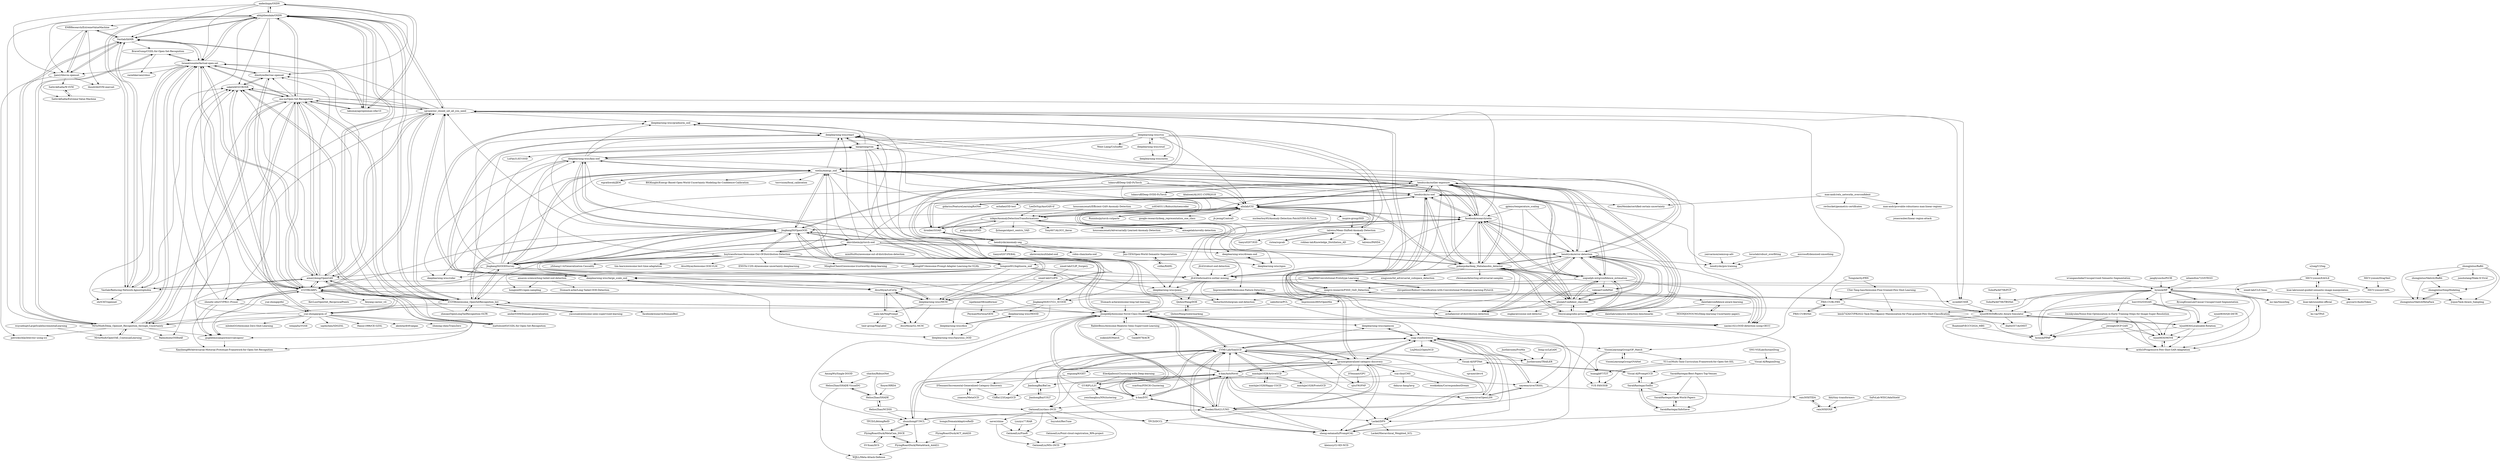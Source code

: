 digraph G {
"aadeshnpn/OSDN" -> "abhijitbendale/OSDN"
"aadeshnpn/OSDN" -> "takumayagi/openmax-cifar10"
"aadeshnpn/OSDN" -> "Vastlab/libMR"
"aadeshnpn/OSDN" -> "lwneal/counterfactual-open-set"
"aadeshnpn/OSDN" -> "dimitymiller/cac-openset"
"aadeshnpn/OSDN" -> "ljain2/libsvm-openset"
"LeeDoYup/AnoGAN-tf" -> "izikgo/AnomalyDetectionTransformations" ["e"=1]
"lukasruff/Deep-SVDD-PyTorch" -> "hendrycks/outlier-exposure" ["e"=1]
"lukasruff/Deep-SAD-PyTorch" -> "izikgo/AnomalyDetectionTransformations" ["e"=1]
"lukasruff/Deep-SAD-PyTorch" -> "hendrycks/ss-ood" ["e"=1]
"lukasruff/Deep-SAD-PyTorch" -> "alinlab/CSI" ["e"=1]
"lukasruff/Deep-SAD-PyTorch" -> "lironber/GOAD" ["e"=1]
"houssamzenati/Efficient-GAN-Anomaly-Detection" -> "izikgo/AnomalyDetectionTransformations" ["e"=1]
"ElieAljalbout/Clustering-with-Deep-learning" -> "GT-RIPL/L2C" ["e"=1]
"facebookresearch/odin" -> "hendrycks/error-detection"
"facebookresearch/odin" -> "pokaxpoka/deep_Mahalanobis_detector"
"facebookresearch/odin" -> "uoguelph-mlrg/confidence_estimation"
"facebookresearch/odin" -> "hendrycks/outlier-exposure"
"facebookresearch/odin" -> "wetliu/energy_ood"
"facebookresearch/odin" -> "hendrycks/ss-ood"
"facebookresearch/odin" -> "alinlab/Confident_classifier"
"facebookresearch/odin" -> "ShiyuLiang/odin-pytorch"
"facebookresearch/odin" -> "alinlab/CSI"
"facebookresearch/odin" -> "ashafaei/out-of-distribution-detection"
"facebookresearch/odin" -> "jfc43/informative-outlier-mining"
"facebookresearch/odin" -> "Jingkang50/OODSurvey"
"facebookresearch/odin" -> "deeplearning-wisc/react"
"facebookresearch/odin" -> "Jingkang50/OpenOOD"
"facebookresearch/odin" -> "sgvaze/osr_closed_set_all_you_need"
"hendrycks/outlier-exposure" -> "hendrycks/error-detection"
"hendrycks/outlier-exposure" -> "facebookresearch/odin"
"hendrycks/outlier-exposure" -> "pokaxpoka/deep_Mahalanobis_detector"
"hendrycks/outlier-exposure" -> "wetliu/energy_ood"
"hendrycks/outlier-exposure" -> "hendrycks/ss-ood"
"hendrycks/outlier-exposure" -> "ShiyuLiang/odin-pytorch"
"hendrycks/outlier-exposure" -> "alinlab/Confident_classifier"
"hendrycks/outlier-exposure" -> "uoguelph-mlrg/confidence_estimation"
"hendrycks/outlier-exposure" -> "Jingkang50/OpenOOD"
"hendrycks/outlier-exposure" -> "alinlab/CSI"
"hendrycks/outlier-exposure" -> "nazim1021/OOD-detection-using-OECC"
"hendrycks/outlier-exposure" -> "ashafaei/out-of-distribution-detection"
"hendrycks/outlier-exposure" -> "lukasruff/Deep-SVDD-PyTorch" ["e"=1]
"hendrycks/outlier-exposure" -> "jfc43/informative-outlier-mining"
"hendrycks/outlier-exposure" -> "deeplearning-wisc/react"
"iCGY96/awesome_OpenSetRecognition_list" -> "ma-xu/Open-Set-Recognition"
"iCGY96/awesome_OpenSetRecognition_list" -> "sgvaze/osr_closed_set_all_you_need"
"iCGY96/awesome_OpenSetRecognition_list" -> "abhijitbendale/OSDN"
"iCGY96/awesome_OpenSetRecognition_list" -> "iCGY96/ARPL"
"iCGY96/awesome_OpenSetRecognition_list" -> "JosephKJ/Awesome-Novel-Class-Discovery"
"iCGY96/awesome_OpenSetRecognition_list" -> "Jingkang50/OpenOOD"
"iCGY96/awesome_OpenSetRecognition_list" -> "aimerykong/OpenGAN"
"iCGY96/awesome_OpenSetRecognition_list" -> "zhmiao/OpenLongTailRecognition-OLTR" ["e"=1]
"iCGY96/awesome_OpenSetRecognition_list" -> "MrtnMndt/Deep_Openset_Recognition_through_Uncertainty"
"iCGY96/awesome_OpenSetRecognition_list" -> "Jingkang50/OODSurvey"
"iCGY96/awesome_OpenSetRecognition_list" -> "lwneal/counterfactual-open-set"
"iCGY96/awesome_OpenSetRecognition_list" -> "amber0309/Domain-generalization" ["e"=1]
"iCGY96/awesome_OpenSetRecognition_list" -> "yassouali/awesome-semi-supervised-learning" ["e"=1]
"iCGY96/awesome_OpenSetRecognition_list" -> "yue-zhongqi/gcm-cf"
"iCGY96/awesome_OpenSetRecognition_list" -> "facebookresearch/DomainBed" ["e"=1]
"zhmiao/OpenLongTailRecognition-OLTR" -> "iCGY96/awesome_OpenSetRecognition_list" ["e"=1]
"zhmiao/OpenLongTailRecognition-OLTR" -> "abhijitbendale/OSDN" ["e"=1]
"khalooei/ALOCC-CVPR2018" -> "alinlab/CSI" ["e"=1]
"khalooei/ALOCC-CVPR2018" -> "izikgo/AnomalyDetectionTransformations" ["e"=1]
"uoguelph-mlrg/confidence_estimation" -> "ShiyuLiang/odin-pytorch"
"uoguelph-mlrg/confidence_estimation" -> "facebookresearch/odin"
"uoguelph-mlrg/confidence_estimation" -> "alinlab/Confident_classifier"
"uoguelph-mlrg/confidence_estimation" -> "hendrycks/error-detection"
"uoguelph-mlrg/confidence_estimation" -> "nazim1021/OOD-detection-using-OECC"
"uoguelph-mlrg/confidence_estimation" -> "hendrycks/outlier-exposure"
"uoguelph-mlrg/confidence_estimation" -> "pokaxpoka/deep_Mahalanobis_detector"
"uoguelph-mlrg/confidence_estimation" -> "ashafaei/out-of-distribution-detection"
"uoguelph-mlrg/confidence_estimation" -> "valeoai/ConfidNet"
"uoguelph-mlrg/confidence_estimation" -> "hendrycks/ss-ood"
"uoguelph-mlrg/confidence_estimation" -> "megvii-research/FSSD_OoD_Detection"
"pokaxpoka/deep_Mahalanobis_detector" -> "facebookresearch/odin"
"pokaxpoka/deep_Mahalanobis_detector" -> "hendrycks/error-detection"
"pokaxpoka/deep_Mahalanobis_detector" -> "hendrycks/outlier-exposure"
"pokaxpoka/deep_Mahalanobis_detector" -> "alinlab/Confident_classifier"
"pokaxpoka/deep_Mahalanobis_detector" -> "hendrycks/ss-ood"
"pokaxpoka/deep_Mahalanobis_detector" -> "ShiyuLiang/odin-pytorch"
"pokaxpoka/deep_Mahalanobis_detector" -> "alinlab/CSI"
"pokaxpoka/deep_Mahalanobis_detector" -> "wetliu/energy_ood"
"pokaxpoka/deep_Mahalanobis_detector" -> "nazim1021/OOD-detection-using-OECC"
"pokaxpoka/deep_Mahalanobis_detector" -> "ashafaei/out-of-distribution-detection"
"pokaxpoka/deep_Mahalanobis_detector" -> "uoguelph-mlrg/confidence_estimation"
"pokaxpoka/deep_Mahalanobis_detector" -> "xingjunm/lid_adversarial_subspace_detection" ["e"=1]
"pokaxpoka/deep_Mahalanobis_detector" -> "megvii-research/FSSD_OoD_Detection"
"pokaxpoka/deep_Mahalanobis_detector" -> "Jingkang50/OpenOOD"
"pokaxpoka/deep_Mahalanobis_detector" -> "rfeinman/detecting-adversarial-samples" ["e"=1]
"ashafaei/out-of-distribution-detection" -> "hendrycks/error-detection"
"GT-RIPL/L2C" -> "yenchanghsu/NNclustering"
"GT-RIPL/L2C" -> "k-han/DTC"
"GT-RIPL/L2C" -> "k-han/AutoNovel"
"GT-RIPL/L2C" -> "CVMI-Lab/SimGCD"
"aimagelab/novelty-detection" -> "izikgo/AnomalyDetectionTransformations" ["e"=1]
"Stomach-ache/awesome-long-tail-learning" -> "JosephKJ/Awesome-Novel-Class-Discovery" ["e"=1]
"hendrycks/ss-ood" -> "nazim1021/OOD-detection-using-OECC"
"hendrycks/ss-ood" -> "pokaxpoka/deep_Mahalanobis_detector"
"hendrycks/ss-ood" -> "lironber/GOAD"
"hendrycks/ss-ood" -> "alinlab/CSI"
"hendrycks/ss-ood" -> "hendrycks/outlier-exposure"
"hendrycks/ss-ood" -> "ShiyuLiang/odin-pytorch"
"hendrycks/ss-ood" -> "alinlab/Confident_classifier"
"hendrycks/ss-ood" -> "facebookresearch/odin"
"hendrycks/ss-ood" -> "AlexMeinke/certified-certain-uncertainty"
"hendrycks/ss-ood" -> "hendrycks/anomaly-seg"
"hendrycks/ss-ood" -> "gidariss/FeatureLearningRotNet" ["e"=1]
"hendrycks/ss-ood" -> "wetliu/energy_ood"
"hendrycks/ss-ood" -> "ashafaei/OD-test"
"hendrycks/ss-ood" -> "hendrycks/pre-training"
"alinlab/Confident_classifier" -> "ShiyuLiang/odin-pytorch"
"alinlab/Confident_classifier" -> "pokaxpoka/deep_Mahalanobis_detector"
"alinlab/Confident_classifier" -> "hendrycks/error-detection"
"alinlab/Confident_classifier" -> "uoguelph-mlrg/confidence_estimation"
"alinlab/Confident_classifier" -> "hendrycks/outlier-exposure"
"alinlab/Confident_classifier" -> "hendrycks/ss-ood"
"alinlab/Confident_classifier" -> "valeoai/ConfidNet"
"alinlab/Confident_classifier" -> "facebookresearch/odin"
"alinlab/Confident_classifier" -> "engkarat/cosine-ood-detector"
"alinlab/Confident_classifier" -> "ashafaei/out-of-distribution-detection"
"izikgo/AnomalyDetectionTransformations" -> "lironber/GOAD"
"izikgo/AnomalyDetectionTransformations" -> "podgorskiy/GPND" ["e"=1]
"izikgo/AnomalyDetectionTransformations" -> "aimagelab/novelty-detection" ["e"=1]
"izikgo/AnomalyDetectionTransformations" -> "hendrycks/anomaly-seg"
"izikgo/AnomalyDetectionTransformations" -> "fjchange/object_centric_VAD" ["e"=1]
"izikgo/AnomalyDetectionTransformations" -> "Tony607/ALOCC_Keras" ["e"=1]
"izikgo/AnomalyDetectionTransformations" -> "houssamzenati/Adversarially-Learned-Anomaly-Detection" ["e"=1]
"izikgo/AnomalyDetectionTransformations" -> "alinlab/CSI"
"gidariss/FeatureLearningRotNet" -> "hendrycks/ss-ood" ["e"=1]
"lwneal/counterfactual-open-set" -> "Vastlab/Reducing-Network-Agnostophobia"
"lwneal/counterfactual-open-set" -> "BraveGump/CGDL-for-Open-Set-Recognition"
"lwneal/counterfactual-open-set" -> "shrtCKT/opennet"
"lwneal/counterfactual-open-set" -> "ljain2/libsvm-openset"
"lwneal/counterfactual-open-set" -> "iCGY96/ARPL"
"lwneal/counterfactual-open-set" -> "Vastlab/libMR"
"lwneal/counterfactual-open-set" -> "abhijitbendale/OSDN"
"lwneal/counterfactual-open-set" -> "aimerykong/OpenGAN"
"lwneal/counterfactual-open-set" -> "dimitymiller/cac-openset"
"lwneal/counterfactual-open-set" -> "MrtnMndt/Deep_Openset_Recognition_through_Uncertainty"
"lwneal/counterfactual-open-set" -> "raziehkaviani/rdosr"
"lwneal/counterfactual-open-set" -> "ma-xu/Open-Set-Recognition"
"Vastlab/Reducing-Network-Agnostophobia" -> "lwneal/counterfactual-open-set"
"Vastlab/Reducing-Network-Agnostophobia" -> "abhijitbendale/OSDN"
"Vastlab/Reducing-Network-Agnostophobia" -> "aimerykong/OpenGAN"
"Vastlab/Reducing-Network-Agnostophobia" -> "shrtCKT/opennet"
"Vastlab/Reducing-Network-Agnostophobia" -> "Vastlab/libMR"
"Vastlab/Reducing-Network-Agnostophobia" -> "saketd403/CROSR"
"YangHM/Convolutional-Prototype-Learning" -> "shivgahlout/Robust-Classification-with-Convolutional-Prototype-Learning-Pytorch"
"YangHM/Convolutional-Prototype-Learning" -> "Vastlab/Reducing-Network-Agnostophobia"
"ssarfraz/FINCH-Clustering" -> "k-han/DTC" ["e"=1]
"max-andr/relu_networks_overconfident" -> "AlexMeinke/certified-certain-uncertainty"
"max-andr/relu_networks_overconfident" -> "revbucket/geometric-certificates"
"max-andr/relu_networks_overconfident" -> "max-andr/provable-robustness-max-linear-regions"
"max-andr/provable-robustness-max-linear-regions" -> "jonasrauber/linear-region-attack"
"takumayagi/openmax-cifar10" -> "ma-xu/Open-Set-Recognition"
"takumayagi/openmax-cifar10" -> "abhijitbendale/OSDN"
"takumayagi/openmax-cifar10" -> "aadeshnpn/OSDN"
"takumayagi/openmax-cifar10" -> "Vastlab/libMR"
"lsongx/DomainAdaptiveReID" -> "FlyingRoastDuck/ACT_AAAI20" ["e"=1]
"EMRResearch/ExtremeValueMachine" -> "ljain2/libsvm-openset"
"EMRResearch/ExtremeValueMachine" -> "tboult/libSVM-onevset"
"EMRResearch/ExtremeValueMachine" -> "Vastlab/libMR"
"EMRResearch/ExtremeValueMachine" -> "SathvikEadla/Extreme-Value-Machine"
"MrtnMndt/OpenVAE_ContinualLearning" -> "MrtnMndt/Deep_Openset_Recognition_through_Uncertainty"
"ljain2/libsvm-openset" -> "EMRResearch/ExtremeValueMachine"
"ljain2/libsvm-openset" -> "Vastlab/libMR"
"ljain2/libsvm-openset" -> "patrickschlachter/osr-using-ics"
"ljain2/libsvm-openset" -> "tboult/libSVM-onevset"
"ljain2/libsvm-openset" -> "SathvikEadla/W-SVM"
"k-han/DTC" -> "k-han/AutoNovel"
"k-han/DTC" -> "DonkeyShot21/UNO"
"k-han/DTC" -> "GT-RIPL/L2C"
"k-han/DTC" -> "JosephKJ/Awesome-Novel-Class-Discovery"
"k-han/DTC" -> "snap-stanford/orca"
"k-han/DTC" -> "CVMI-Lab/SimGCD"
"k-han/DTC" -> "OatmealLiu/class-iNCD"
"salesforce/PCL" -> "JosephKJ/Awesome-Novel-Class-Discovery" ["e"=1]
"salesforce/PCL" -> "DonkeyShot21/UNO" ["e"=1]
"wetliu/energy_ood" -> "facebookresearch/odin"
"wetliu/energy_ood" -> "hendrycks/outlier-exposure"
"wetliu/energy_ood" -> "Jingkang50/OpenOOD"
"wetliu/energy_ood" -> "Jingkang50/OODSurvey"
"wetliu/energy_ood" -> "jfc43/informative-outlier-mining"
"wetliu/energy_ood" -> "deeplearning-wisc/react"
"wetliu/energy_ood" -> "pokaxpoka/deep_Mahalanobis_detector"
"wetliu/energy_ood" -> "wgrathwohl/JEM" ["e"=1]
"wetliu/energy_ood" -> "deeplearning-wisc/knn-ood"
"wetliu/energy_ood" -> "deeplearning-wisc/large_scale_ood"
"wetliu/energy_ood" -> "Jingkang50/ICCV21_SCOOD"
"wetliu/energy_ood" -> "hendrycks/error-detection"
"wetliu/energy_ood" -> "BIGKnight/Energy-Based-Open-World-Uncertainty-Modeling-for-Confidence-Calibration"
"wetliu/energy_ood" -> "deeplearning-wisc/cider"
"wetliu/energy_ood" -> "torrvision/focal_calibration" ["e"=1]
"yaircarmon/semisup-adv" -> "hendrycks/pre-training" ["e"=1]
"PRIS-CV/BSNet" -> "PRIS-CV/Bi-FRN"
"yassouali/awesome-semi-supervised-learning" -> "iCGY96/awesome_OpenSetRecognition_list" ["e"=1]
"wgrathwohl/JEM" -> "wetliu/energy_ood" ["e"=1]
"jfc43/informative-outlier-mining" -> "deeplearning-wisc/poem"
"jfc43/informative-outlier-mining" -> "QizhouWang/DOE"
"jfc43/informative-outlier-mining" -> "VectorInstitute/gram-ood-detection"
"YU1ut/Multi-Task-Curriculum-Framework-for-Open-Set-SSL" -> "huangjk97/T2T"
"YU1ut/Multi-Task-Curriculum-Framework-for-Open-Set-SSL" -> "YUE-FAN/SSB"
"daintlab/confidence-aware-learning" -> "daintlab/unknown-detection-benchmarks"
"daintlab/confidence-aware-learning" -> "MOONJOOYOUNG/Deep-learning-Uncertainty-papers"
"valeoai/ConfidNet" -> "alinlab/Confident_classifier"
"valeoai/ConfidNet" -> "daintlab/confidence-aware-learning"
"valeoai/ConfidNet" -> "Impression2805/OpenMix"
"valeoai/ConfidNet" -> "hendrycks/error-detection"
"ma-xu/Open-Set-Recognition" -> "takumayagi/openmax-cifar10"
"ma-xu/Open-Set-Recognition" -> "abhijitbendale/OSDN"
"ma-xu/Open-Set-Recognition" -> "saketd403/CROSR"
"ma-xu/Open-Set-Recognition" -> "sgvaze/osr_closed_set_all_you_need"
"ma-xu/Open-Set-Recognition" -> "iCGY96/ARPL"
"ma-xu/Open-Set-Recognition" -> "MrtnMndt/Deep_Openset_Recognition_through_Uncertainty"
"ma-xu/Open-Set-Recognition" -> "xyzedd/CSSR"
"ma-xu/Open-Set-Recognition" -> "dimitymiller/cac-openset"
"ma-xu/Open-Set-Recognition" -> "iCGY96/awesome_OpenSetRecognition_list"
"ma-xu/Open-Set-Recognition" -> "aimerykong/OpenGAN"
"ma-xu/Open-Set-Recognition" -> "mattolson93/CGDL-for-Open-Set-Recognition"
"ma-xu/Open-Set-Recognition" -> "lwneal/counterfactual-open-set"
"ma-xu/Open-Set-Recognition" -> "yue-zhongqi/gcm-cf"
"ma-xu/Open-Set-Recognition" -> "Ralmohsen/OSRAAE"
"ma-xu/Open-Set-Recognition" -> "guglielmocamporese/cvaecaposr"
"alinlab/CSI" -> "lironber/GOAD"
"alinlab/CSI" -> "hendrycks/ss-ood"
"alinlab/CSI" -> "talreiss/Mean-Shifted-Anomaly-Detection"
"alinlab/CSI" -> "pokaxpoka/deep_Mahalanobis_detector"
"alinlab/CSI" -> "Runinho/pytorch-cutpaste" ["e"=1]
"alinlab/CSI" -> "inspire-group/SSD"
"alinlab/CSI" -> "hendrycks/outlier-exposure"
"alinlab/CSI" -> "jfc43/informative-outlier-mining"
"alinlab/CSI" -> "facebookresearch/odin"
"alinlab/CSI" -> "google-research/deep_representation_one_class" ["e"=1]
"alinlab/CSI" -> "aimagelab/novelty-detection" ["e"=1]
"alinlab/CSI" -> "izikgo/AnomalyDetectionTransformations"
"alinlab/CSI" -> "haoqiwang/vim"
"alinlab/CSI" -> "jh-jeong/ContraD" ["e"=1]
"alinlab/CSI" -> "nuclearboy95/Anomaly-Detection-PatchSVDD-PyTorch" ["e"=1]
"nazim1021/OOD-detection-using-OECC" -> "megvii-research/FSSD_OoD_Detection"
"hendrycks/anomaly-seg" -> "tianyu0207/PEBAL" ["e"=1]
"hendrycks/anomaly-seg" -> "Jun-CEN/Open-World-Semantic-Segmentation"
"hendrycks/anomaly-seg" -> "xksteven/multilabel-ood"
"hendrycks/anomaly-seg" -> "lironber/GOAD"
"hendrycks/anomaly-seg" -> "robin-chan/meta-ood" ["e"=1]
"k-han/AutoNovel" -> "k-han/DTC"
"k-han/AutoNovel" -> "DonkeyShot21/UNO"
"k-han/AutoNovel" -> "zhunzhong07/NCL"
"k-han/AutoNovel" -> "sgvaze/generalized-category-discovery"
"k-han/AutoNovel" -> "CVMI-Lab/SimGCD"
"k-han/AutoNovel" -> "JosephKJ/Awesome-Novel-Class-Discovery"
"k-han/AutoNovel" -> "OatmealLiu/class-iNCD"
"k-han/AutoNovel" -> "snap-stanford/orca"
"k-han/AutoNovel" -> "sheng-eatamath/PromptCAL"
"k-han/AutoNovel" -> "nayeemrizve/OpenLDN"
"k-han/AutoNovel" -> "GT-RIPL/L2C"
"k-han/AutoNovel" -> "Lackel/DPN"
"k-han/AutoNovel" -> "nayeemrizve/TRSSL"
"MrtnMndt/Deep_Openset_Recognition_through_Uncertainty" -> "MrtnMndt/OpenVAE_ContinualLearning"
"MrtnMndt/Deep_Openset_Recognition_through_Uncertainty" -> "BraveGump/CGDL-for-Open-Set-Recognition"
"MrtnMndt/Deep_Openset_Recognition_through_Uncertainty" -> "ma-xu/Open-Set-Recognition"
"MrtnMndt/Deep_Openset_Recognition_through_Uncertainty" -> "saketd403/CROSR"
"MrtnMndt/Deep_Openset_Recognition_through_Uncertainty" -> "lwneal/counterfactual-open-set"
"MrtnMndt/Deep_Openset_Recognition_through_Uncertainty" -> "patrickschlachter/osr-using-ics"
"MrtnMndt/Deep_Openset_Recognition_through_Uncertainty" -> "Vastlab/libMR"
"MrtnMndt/Deep_Openset_Recognition_through_Uncertainty" -> "Ralmohsen/OSRAAE"
"MrtnMndt/Deep_Openset_Recognition_through_Uncertainty" -> "guglielmocamporese/cvaecaposr"
"dimitymiller/cac-openset" -> "saketd403/CROSR"
"dimitymiller/cac-openset" -> "lwneal/counterfactual-open-set"
"dimitymiller/cac-openset" -> "iCGY96/ARPL"
"shivgahlout/Robust-Classification-with-Convolutional-Prototype-Learning-Pytorch" -> "YangHM/Convolutional-Prototype-Learning"
"lironber/GOAD" -> "izikgo/AnomalyDetectionTransformations"
"lironber/GOAD" -> "alinlab/CSI"
"lironber/GOAD" -> "hendrycks/ss-ood"
"lironber/GOAD" -> "hendrycks/anomaly-seg"
"locuslab/robust_overfitting" -> "hendrycks/pre-training" ["e"=1]
"jfc43/robust-ood-detection" -> "jfc43/informative-outlier-mining"
"microsoft/denoised-smoothing" -> "hendrycks/pre-training" ["e"=1]
"yue-zhongqi/ifsl" -> "yue-zhongqi/gcm-cf" ["e"=1]
"megvii-research/FSSD_OoD_Detection" -> "VectorInstitute/gram-ood-detection"
"megvii-research/FSSD_OoD_Detection" -> "nazim1021/OOD-detection-using-OECC"
"megvii-research/FSSD_OoD_Detection" -> "Jingkang50/ICCV21_SCOOD"
"MOONJOOYOUNG/Deep-learning-Uncertainty-papers" -> "daintlab/confidence-aware-learning"
"mattolson93/CGDL-for-Open-Set-Recognition" -> "saketd403/CROSR"
"FlyingRoastDuck/ACT_AAAI20" -> "FlyingRoastDuck/MetaAttack_AAAI21"
"wuyuebupt/LargeScaleIncrementalLearning" -> "MrtnMndt/OpenVAE_ContinualLearning" ["e"=1]
"BraveGump/CGDL-for-Open-Set-Recognition" -> "lwneal/counterfactual-open-set"
"BraveGump/CGDL-for-Open-Set-Recognition" -> "raziehkaviani/rdosr"
"BraveGump/CGDL-for-Open-Set-Recognition" -> "MrtnMndt/Deep_Openset_Recognition_through_Uncertainty"
"SathvikEadla/Extreme-Value-Machine" -> "SathvikEadla/W-SVM"
"SathvikEadla/W-SVM" -> "SathvikEadla/Extreme-Value-Machine"
"Runinho/pytorch-cutpaste" -> "alinlab/CSI" ["e"=1]
"Tsingularity/FRN" -> "PRIS-CV/Bi-FRN" ["e"=1]
"Tsingularity/FRN" -> "CSer-Tang-hao/Awesome-Fine-Grained-Few-Shot-Learning" ["e"=1]
"zhoudw-zdw/CVPR21-Proser" -> "guglielmocamporese/cvaecaposr"
"zhoudw-zdw/CVPR21-Proser" -> "iCGY96/ARPL"
"zhoudw-zdw/CVPR21-Proser" -> "Xiaziheng89/Adversarial-Motorial-Prototype-Framework-for-Open-Set-Recognition"
"zhoudw-zdw/CVPR21-Proser" -> "wjun0830/Difficulty-Aware-Simulator"
"zhoudw-zdw/CVPR21-Proser" -> "saketd403/CROSR"
"zhoudw-zdw/CVPR21-Proser" -> "lwneal/counterfactual-open-set"
"aimerykong/OpenGAN" -> "sgvaze/osr_closed_set_all_you_need"
"aimerykong/OpenGAN" -> "guglielmocamporese/cvaecaposr"
"aimerykong/OpenGAN" -> "iCGY96/ARPL"
"aimerykong/OpenGAN" -> "lwneal/counterfactual-open-set"
"aimerykong/OpenGAN" -> "yue-zhongqi/gcm-cf"
"aimerykong/OpenGAN" -> "wjun0830/Difficulty-Aware-Simulator"
"aimerykong/OpenGAN" -> "Vastlab/Reducing-Network-Agnostophobia"
"aimerykong/OpenGAN" -> "saketd403/CROSR"
"aimerykong/OpenGAN" -> "abhijitbendale/OSDN"
"aimerykong/OpenGAN" -> "ma-xu/Open-Set-Recognition"
"aimerykong/OpenGAN" -> "dimitymiller/cac-openset"
"aimerykong/OpenGAN" -> "MrtnMndt/Deep_Openset_Recognition_through_Uncertainty"
"rajatkoner08/oodformer" -> "PeymanMorteza/GEM"
"Jingkang50/OODSurvey" -> "Jingkang50/OpenOOD"
"Jingkang50/OODSurvey" -> "wetliu/energy_ood"
"Jingkang50/OODSurvey" -> "deeplearning-wisc/large_scale_ood"
"Jingkang50/OODSurvey" -> "iCGY96/awesome_OpenSetRecognition_list"
"Jingkang50/OODSurvey" -> "facebookresearch/odin"
"Jingkang50/OODSurvey" -> "JosephKJ/Awesome-Novel-Class-Discovery"
"Jingkang50/OODSurvey" -> "jfc43/informative-outlier-mining"
"Jingkang50/OODSurvey" -> "deeplearning-wisc/react"
"Jingkang50/OODSurvey" -> "aimerykong/OpenGAN"
"Jingkang50/OODSurvey" -> "iCGY96/ARPL"
"Jingkang50/OODSurvey" -> "haoqiwang/vim"
"Jingkang50/OODSurvey" -> "sgvaze/osr_closed_set_all_you_need"
"Jingkang50/OODSurvey" -> "alinlab/CSI"
"Jingkang50/OODSurvey" -> "deeplearning-wisc/knn-ood"
"Jingkang50/OODSurvey" -> "hendrycks/outlier-exposure"
"Vastlab/libMR" -> "ljain2/libsvm-openset"
"Vastlab/libMR" -> "abhijitbendale/OSDN"
"Vastlab/libMR" -> "EMRResearch/ExtremeValueMachine"
"Vastlab/libMR" -> "takumayagi/openmax-cifar10"
"Vastlab/libMR" -> "lwneal/counterfactual-open-set"
"Vastlab/libMR" -> "Vastlab/Reducing-Network-Agnostophobia"
"Vastlab/libMR" -> "MrtnMndt/Deep_Openset_Recognition_through_Uncertainty"
"Vastlab/libMR" -> "BraveGump/CGDL-for-Open-Set-Recognition"
"saketd403/CROSR" -> "dimitymiller/cac-openset"
"saketd403/CROSR" -> "iCGY96/ARPL"
"saketd403/CROSR" -> "mattolson93/CGDL-for-Open-Set-Recognition"
"saketd403/CROSR" -> "ma-xu/Open-Set-Recognition"
"yue-zhongqi/gcm-cf" -> "aimerykong/OpenGAN"
"yue-zhongqi/gcm-cf" -> "mattolson93/CGDL-for-Open-Set-Recognition"
"yue-zhongqi/gcm-cf" -> "guglielmocamporese/cvaecaposr"
"yue-zhongqi/gcm-cf" -> "akshitac8/tfvaegan" ["e"=1]
"yue-zhongqi/gcm-cf" -> "ma-xu/Open-Set-Recognition"
"yue-zhongqi/gcm-cf" -> "shiming-chen/TransZero" ["e"=1]
"yue-zhongqi/gcm-cf" -> "mboboGO/Awesome-Zero-Shot-Learning" ["e"=1]
"yue-zhongqi/gcm-cf" -> "MrtnMndt/Deep_Openset_Recognition_through_Uncertainty"
"yue-zhongqi/gcm-cf" -> "wenjiaXu/VGSE" ["e"=1]
"yue-zhongqi/gcm-cf" -> "saketd403/CROSR"
"yue-zhongqi/gcm-cf" -> "uqzhichen/SDGZSL" ["e"=1]
"yue-zhongqi/gcm-cf" -> "Hanzy1996/CE-GZSL" ["e"=1]
"DonkeyShot21/UNO" -> "zhunzhong07/NCL"
"DonkeyShot21/UNO" -> "k-han/AutoNovel"
"DonkeyShot21/UNO" -> "sgvaze/generalized-category-discovery"
"DonkeyShot21/UNO" -> "k-han/DTC"
"DonkeyShot21/UNO" -> "CVMI-Lab/SimGCD"
"DonkeyShot21/UNO" -> "snap-stanford/orca"
"DonkeyShot21/UNO" -> "sheng-eatamath/PromptCAL"
"DonkeyShot21/UNO" -> "Lackel/DPN"
"DonkeyShot21/UNO" -> "JosephKJ/Awesome-Novel-Class-Discovery"
"wvangansbeke/Unsupervised-Semantic-Segmentation" -> "hynnsk/HP" ["e"=1]
"janghyuncho/PiCIE" -> "hynnsk/HP" ["e"=1]
"OatmealLiu/Point-cloud-registration_RPA-project" -> "OatmealLiu/MSc-iNCD"
"Jun-CEN/Open-World-Semantic-Segmentation" -> "czifan/RAML"
"iCGY96/ARPL" -> "sgvaze/osr_closed_set_all_you_need"
"iCGY96/ARPL" -> "saketd403/CROSR"
"iCGY96/ARPL" -> "aimerykong/OpenGAN"
"iCGY96/ARPL" -> "ma-xu/Open-Set-Recognition"
"iCGY96/ARPL" -> "lwneal/counterfactual-open-set"
"iCGY96/ARPL" -> "dimitymiller/cac-openset"
"iCGY96/ARPL" -> "iCGY96/awesome_OpenSetRecognition_list"
"iCGY96/ARPL" -> "wjun0830/Difficulty-Aware-Simulator"
"iCGY96/ARPL" -> "zhoudw-zdw/CVPR21-Proser"
"iCGY96/ARPL" -> "MrtnMndt/Deep_Openset_Recognition_through_Uncertainty"
"iCGY96/ARPL" -> "feiyang-cai/osr_vit"
"iCGY96/ARPL" -> "KevLuo/OpenSet_ReciprocalPoints"
"iCGY96/ARPL" -> "xyzedd/CSSR"
"iCGY96/ARPL" -> "guglielmocamporese/cvaecaposr"
"iCGY96/ARPL" -> "Xiaziheng89/Adversarial-Motorial-Prototype-Framework-for-Open-Set-Recognition"
"deeplearning-wisc/large_scale_ood" -> "deeplearning-wisc/MCM"
"deeplearning-wisc/large_scale_ood" -> "deeplearning-wisc/react"
"deeplearning-wisc/large_scale_ood" -> "deeplearning-wisc/gradnorm_ood"
"deeplearning-wisc/large_scale_ood" -> "deeplearning-wisc/Spurious_OOD"
"deeplearning-wisc/large_scale_ood" -> "AtsuMiyai/LoCoOp"
"Jingkang50/ICCV21_SCOOD" -> "deeplearning-wisc/Spurious_OOD"
"Jingkang50/ICCV21_SCOOD" -> "deeplearning-wisc/MOOD"
"Jingkang50/ICCV21_SCOOD" -> "PeymanMorteza/GEM"
"talreiss/Mean-Shifted-Anomaly-Detection" -> "talreiss/PANDA" ["e"=1]
"talreiss/Mean-Shifted-Anomaly-Detection" -> "tianyu0207/IGD" ["e"=1]
"talreiss/Mean-Shifted-Anomaly-Detection" -> "ristea/sspcab" ["e"=1]
"talreiss/Mean-Shifted-Anomaly-Detection" -> "alinlab/CSI"
"talreiss/Mean-Shifted-Anomaly-Detection" -> "rohban-lab/Knowledge_Distillation_AD" ["e"=1]
"shachoi/RobustNet" -> "HeliosZhao/SHADE-VisualDG" ["e"=1]
"shachoi/RobustNet" -> "HeliosZhao/SHADE" ["e"=1]
"zhunzhong07/NCL" -> "DonkeyShot21/UNO"
"zhunzhong07/NCL" -> "FlyingRoastDuck/MetaCam_DSCE"
"zhunzhong07/NCL" -> "FlyingRoastDuck/MetaAttack_AAAI21"
"zhunzhong07/NCL" -> "k-han/AutoNovel"
"inspire-group/SSD" -> "talreiss/Mean-Shifted-Anomaly-Detection"
"talreiss/PANDA" -> "talreiss/Mean-Shifted-Anomaly-Detection" ["e"=1]
"VisionLearningGroup/OVANet" -> "VisionLearningGroup/OP_Match" ["e"=1]
"VisionLearningGroup/OP_Match" -> "huangjk97/T2T"
"VisionLearningGroup/OP_Match" -> "YUE-FAN/SSB"
"VisionLearningGroup/OP_Match" -> "YU1ut/Multi-Task-Curriculum-Framework-for-Open-Set-SSL"
"VisionLearningGroup/OP_Match" -> "VisionLearningGroup/OVANet" ["e"=1]
"guglielmocamporese/cvaecaposr" -> "Xiaziheng89/Adversarial-Motorial-Prototype-Framework-for-Open-Set-Recognition"
"TPCD/LifelongReID" -> "FlyingRoastDuck/MetaCam_DSCE" ["e"=1]
"SY-Xuan/IICS" -> "FlyingRoastDuck/MetaCam_DSCE" ["e"=1]
"FlyingRoastDuck/MetaCam_DSCE" -> "FlyingRoastDuck/MetaAttack_AAAI21"
"FlyingRoastDuck/MetaCam_DSCE" -> "zhunzhong07/NCL"
"FlyingRoastDuck/MetaCam_DSCE" -> "SY-Xuan/IICS" ["e"=1]
"zhongjinluo/SimpModeling" -> "zhongjinluo/SketchMetaFace"
"zhongjinluo/SimpModeling" -> "lyqun/Task-Aware_Sampling"
"deeplearning-wisc/MOOD" -> "deeplearning-wisc/dice"
"FlyingRoastDuck/MetaAttack_AAAI21" -> "FlyingRoastDuck/MetaCam_DSCE"
"FlyingRoastDuck/MetaAttack_AAAI21" -> "WJJLL/Meta-Attack-Defense"
"xmed-lab/CLD-Semi" -> "lyqun/Task-Aware_Sampling"
"deeplearning-wisc/vos" -> "deeplearning-wisc/stud"
"deeplearning-wisc/vos" -> "deeplearning-wisc/npos"
"deeplearning-wisc/vos" -> "deeplearning-wisc/large_scale_ood"
"deeplearning-wisc/vos" -> "Went-Liang/UnSniffer" ["e"=1]
"deeplearning-wisc/vos" -> "wetliu/energy_ood"
"deeplearning-wisc/vos" -> "deeplearning-wisc/dream-ood"
"deeplearning-wisc/vos" -> "deeplearning-wisc/siren"
"deeplearning-wisc/vos" -> "deeplearning-wisc/knn-ood"
"deeplearning-wisc/vos" -> "haoqiwang/vim"
"deeplearning-wisc/vos" -> "alinlab/CSI"
"deeplearning-wisc/vos" -> "jfc43/informative-outlier-mining"
"JosephKJ/Awesome-Novel-Class-Discovery" -> "sgvaze/generalized-category-discovery"
"JosephKJ/Awesome-Novel-Class-Discovery" -> "CVMI-Lab/SimGCD"
"JosephKJ/Awesome-Novel-Class-Discovery" -> "k-han/AutoNovel"
"JosephKJ/Awesome-Novel-Class-Discovery" -> "DonkeyShot21/UNO"
"JosephKJ/Awesome-Novel-Class-Discovery" -> "OatmealLiu/class-iNCD"
"JosephKJ/Awesome-Novel-Class-Discovery" -> "snap-stanford/orca"
"JosephKJ/Awesome-Novel-Class-Discovery" -> "k-han/DTC"
"JosephKJ/Awesome-Novel-Class-Discovery" -> "iCGY96/awesome_OpenSetRecognition_list"
"JosephKJ/Awesome-Novel-Class-Discovery" -> "sgvaze/osr_closed_set_all_you_need"
"JosephKJ/Awesome-Novel-Class-Discovery" -> "Jingkang50/OpenOOD"
"JosephKJ/Awesome-Novel-Class-Discovery" -> "RabbitBoss/Awesome-Realistic-Semi-Supervised-Learning"
"JosephKJ/Awesome-Novel-Class-Discovery" -> "zhunzhong07/NCL"
"JosephKJ/Awesome-Novel-Class-Discovery" -> "deeplearning-wisc/opencon"
"JosephKJ/Awesome-Novel-Class-Discovery" -> "sheng-eatamath/PromptCAL"
"JosephKJ/Awesome-Novel-Class-Discovery" -> "Lackel/DPN"
"HeliosZhao/NCDSS" -> "HeliosZhao/SHADE"
"HeliosZhao/NCDSS" -> "TPCD/DCCL"
"HeliosZhao/NCDSS" -> "zhunzhong07/NCL"
"mhamilton723/STEGO" -> "hynnsk/HP" ["e"=1]
"PRIS-CV/Bi-FRN" -> "PRIS-CV/BSNet"
"PRIS-CV/Bi-FRN" -> "leesb7426/CVPR2022-Task-Discrepancy-Maximization-for-Fine-grained-Few-Shot-Classification"
"lhoyer/HRDA" -> "HeliosZhao/SHADE" ["e"=1]
"Jingkang50/OpenOOD" -> "Jingkang50/OODSurvey"
"Jingkang50/OpenOOD" -> "huytransformer/Awesome-Out-Of-Distribution-Detection"
"Jingkang50/OpenOOD" -> "kkirchheim/pytorch-ood"
"Jingkang50/OpenOOD" -> "wetliu/energy_ood"
"Jingkang50/OpenOOD" -> "iCGY96/awesome_OpenSetRecognition_list"
"Jingkang50/OpenOOD" -> "deeplearning-wisc/knn-ood"
"Jingkang50/OpenOOD" -> "JosephKJ/Awesome-Novel-Class-Discovery"
"Jingkang50/OpenOOD" -> "hendrycks/outlier-exposure"
"Jingkang50/OpenOOD" -> "hongxin001/logitnorm_ood"
"Jingkang50/OpenOOD" -> "haoqiwang/vim"
"Jingkang50/OpenOOD" -> "pokaxpoka/deep_Mahalanobis_detector"
"Jingkang50/OpenOOD" -> "iCGY96/ARPL"
"Jingkang50/OpenOOD" -> "sgvaze/osr_closed_set_all_you_need"
"Jingkang50/OpenOOD" -> "facebookresearch/odin"
"Jingkang50/OpenOOD" -> "deeplearning-wisc/large_scale_ood"
"kuai-lab/sound-guided-semantic-image-manipulation" -> "kuai-lab/soundini-official"
"kuai-lab/sound-guided-semantic-image-manipulation" -> "MICV-yonsei/EAGLE"
"kuai-lab/sound-guided-semantic-image-manipulation" -> "guyyariv/AudioToken" ["e"=1]
"ristea/sspcab" -> "talreiss/Mean-Shifted-Anomaly-Detection" ["e"=1]
"leesb7426/CVPR2022-Task-Discrepancy-Maximization-for-Fine-grained-Few-Shot-Classification" -> "hynnsk/PPAP"
"leesb7426/CVPR2022-Task-Discrepancy-Maximization-for-Fine-grained-Few-Shot-Classification" -> "dlalth557/ActMST"
"leesb7426/CVPR2022-Task-Discrepancy-Maximization-for-Fine-grained-Few-Shot-Classification" -> "wjun0830/MOVE"
"sgvaze/osr_closed_set_all_you_need" -> "iCGY96/ARPL"
"sgvaze/osr_closed_set_all_you_need" -> "aimerykong/OpenGAN"
"sgvaze/osr_closed_set_all_you_need" -> "ma-xu/Open-Set-Recognition"
"sgvaze/osr_closed_set_all_you_need" -> "sgvaze/generalized-category-discovery"
"sgvaze/osr_closed_set_all_you_need" -> "iCGY96/awesome_OpenSetRecognition_list"
"sgvaze/osr_closed_set_all_you_need" -> "dimitymiller/cac-openset"
"sgvaze/osr_closed_set_all_you_need" -> "saketd403/CROSR"
"sgvaze/osr_closed_set_all_you_need" -> "lwneal/counterfactual-open-set"
"sgvaze/osr_closed_set_all_you_need" -> "abhijitbendale/OSDN"
"sgvaze/osr_closed_set_all_you_need" -> "Vastlab/Reducing-Network-Agnostophobia"
"sgvaze/osr_closed_set_all_you_need" -> "xyzedd/CSSR"
"sgvaze/osr_closed_set_all_you_need" -> "VisionLearningGroup/OP_Match"
"sgvaze/osr_closed_set_all_you_need" -> "JosephKJ/Awesome-Novel-Class-Discovery"
"sgvaze/osr_closed_set_all_you_need" -> "zhoudw-zdw/CVPR21-Proser"
"sgvaze/osr_closed_set_all_you_need" -> "deeplearning-wisc/gradnorm_ood"
"sgvaze/generalized-category-discovery" -> "CVMI-Lab/SimGCD"
"sgvaze/generalized-category-discovery" -> "JosephKJ/Awesome-Novel-Class-Discovery"
"sgvaze/generalized-category-discovery" -> "DonkeyShot21/UNO"
"sgvaze/generalized-category-discovery" -> "k-han/AutoNovel"
"sgvaze/generalized-category-discovery" -> "snap-stanford/orca"
"sgvaze/generalized-category-discovery" -> "Lackel/DPN"
"sgvaze/generalized-category-discovery" -> "sgvaze/osr_closed_set_all_you_need"
"sgvaze/generalized-category-discovery" -> "TPCD/DCCL"
"sgvaze/generalized-category-discovery" -> "sua-choi/CMS"
"sgvaze/generalized-category-discovery" -> "sheng-eatamath/PromptCAL"
"sgvaze/generalized-category-discovery" -> "zhunzhong07/NCL"
"sgvaze/generalized-category-discovery" -> "mashijie1028/ActiveGCD"
"sgvaze/generalized-category-discovery" -> "OatmealLiu/class-iNCD"
"sgvaze/generalized-category-discovery" -> "DTennant/GPC"
"hongxin001/logitnorm_ood" -> "hongxin001/open-sampling"
"hongxin001/logitnorm_ood" -> "jfc43/informative-outlier-mining"
"hongxin001/logitnorm_ood" -> "deeplearning-wisc/poem"
"hongxin001/logitnorm_ood" -> "deeplearning-wisc/large_scale_ood"
"hongxin001/logitnorm_ood" -> "deeplearning-wisc/knn-ood"
"hongxin001/logitnorm_ood" -> "deeplearning-wisc/MCM"
"hongxin001/logitnorm_ood" -> "deeplearning-wisc/react"
"hongxin001/logitnorm_ood" -> "amazon-science/long-tailed-ood-detection"
"hongxin001/logitnorm_ood" -> "deeplearning-wisc/cider"
"hongxin001/logitnorm_ood" -> "VectorInstitute/gram-ood-detection"
"haoqiwang/vim" -> "deeplearning-wisc/dice"
"haoqiwang/vim" -> "deeplearning-wisc/react"
"haoqiwang/vim" -> "deeplearning-wisc/poem"
"haoqiwang/vim" -> "Jingkang50/ICCV21_SCOOD"
"haoqiwang/vim" -> "deeplearning-wisc/gradnorm_ood"
"haoqiwang/vim" -> "deeplearning-wisc/knn-ood"
"haoqiwang/vim" -> "LuFan31/ET-OOD" ["e"=1]
"deeplearning-wisc/react" -> "deeplearning-wisc/large_scale_ood"
"deeplearning-wisc/react" -> "deeplearning-wisc/gradnorm_ood"
"deeplearning-wisc/react" -> "haoqiwang/vim"
"deeplearning-wisc/react" -> "deeplearning-wisc/poem"
"deeplearning-wisc/knn-ood" -> "haoqiwang/vim"
"deeplearning-wisc/knn-ood" -> "deeplearning-wisc/large_scale_ood"
"deeplearning-wisc/knn-ood" -> "hongxin001/logitnorm_ood"
"deeplearning-wisc/knn-ood" -> "deeplearning-wisc/gradnorm_ood"
"deeplearning-wisc/knn-ood" -> "deeplearning-wisc/react"
"deeplearning-wisc/knn-ood" -> "deeplearning-wisc/cider"
"deeplearning-wisc/knn-ood" -> "Jingkang50/OpenOOD"
"deeplearning-wisc/knn-ood" -> "deeplearning-wisc/MCM"
"deeplearning-wisc/knn-ood" -> "wetliu/energy_ood"
"deeplearning-wisc/knn-ood" -> "deeplearning-wisc/npos"
"snap-stanford/orca" -> "nayeemrizve/TRSSL"
"snap-stanford/orca" -> "CVMI-Lab/SimGCD"
"snap-stanford/orca" -> "deeplearning-wisc/opencon"
"snap-stanford/orca" -> "nayeemrizve/OpenLDN"
"snap-stanford/orca" -> "sgvaze/generalized-category-discovery"
"snap-stanford/orca" -> "LiuJMzzZ/OpenNCD"
"snap-stanford/orca" -> "sheng-eatamath/PromptCAL"
"snap-stanford/orca" -> "Justherozen/TRAILER"
"snap-stanford/orca" -> "huangjk97/T2T"
"snap-stanford/orca" -> "VisionLearningGroup/OP_Match"
"deeplearning-wisc/stud" -> "deeplearning-wisc/siren"
"deeplearning-wisc/stud" -> "deeplearning-wisc/vos"
"AmingWu/Single-DGOD" -> "HeliosZhao/SHADE-VisualDG" ["e"=1]
"deeplearning-wisc/dice" -> "deeplearning-wisc/Spurious_OOD"
"deeplearning-wisc/dice" -> "deeplearning-wisc/MOOD"
"huangjk97/T2T" -> "YUE-FAN/SSB"
"deeplearning-wisc/gradnorm_ood" -> "deeplearning-wisc/react"
"deeplearning-wisc/gradnorm_ood" -> "deeplearning-wisc/large_scale_ood"
"czifan/RAML" -> "Jun-CEN/Open-World-Semantic-Segmentation"
"kkirchheim/pytorch-ood" -> "Jingkang50/OpenOOD"
"kkirchheim/pytorch-ood" -> "huytransformer/Awesome-Out-Of-Distribution-Detection"
"kkirchheim/pytorch-ood" -> "deeplearning-wisc/dream-ood"
"kkirchheim/pytorch-ood" -> "miniHuiHui/awesome-out-of-distribution-detection"
"kkirchheim/pytorch-ood" -> "wetliu/energy_ood"
"kkirchheim/pytorch-ood" -> "hendrycks/outlier-exposure"
"kkirchheim/pytorch-ood" -> "deeplearning-wisc/react"
"kkirchheim/pytorch-ood" -> "Jingkang50/OODSurvey"
"kkirchheim/pytorch-ood" -> "facebookresearch/odin"
"kkirchheim/pytorch-ood" -> "hendrycks/error-detection"
"kkirchheim/pytorch-ood" -> "deeplearning-wisc/MCM"
"QizhouWang/DOE" -> "QizhouWang/watermarking"
"deeplearning-wisc/MCM" -> "AtsuMiyai/LoCoOp"
"deeplearning-wisc/MCM" -> "deeplearning-wisc/large_scale_ood"
"deeplearning-wisc/MCM" -> "AtsuMiyai/GL-MCM"
"deeplearning-wisc/MCM" -> "mala-lab/NegPrompt"
"deeplearning-wisc/MCM" -> "deeplearning-wisc/gradnorm_ood"
"lkhl/tiny-transformers" -> "rain305f/OSP"
"HeliosZhao/SHADE" -> "HeliosZhao/SHADE-VisualDG"
"HeliosZhao/SHADE" -> "HeliosZhao/NCDSS"
"nayeemrizve/TRSSL" -> "nayeemrizve/OpenLDN"
"nayeemrizve/TRSSL" -> "snap-stanford/orca"
"nayeemrizve/TRSSL" -> "rain305f/TIDA"
"wjun0830/Difficulty-Aware-Simulator" -> "wjun0830/Localizable-Rotation"
"wjun0830/Difficulty-Aware-Simulator" -> "wjun0830/MOVE"
"wjun0830/Difficulty-Aware-Simulator" -> "arith3/Progressive-Few-Shot-GAN-Adaptation"
"wjun0830/Difficulty-Aware-Simulator" -> "dlalth557/ActMST"
"wjun0830/MOVE" -> "arith3/Progressive-Few-Shot-GAN-Adaptation"
"wjun0830/QD-DETR" -> "wjun0830/Localizable-Rotation" ["e"=1]
"CSer-Tang-hao/Awesome-Fine-Grained-Few-Shot-Learning" -> "PRIS-CV/Bi-FRN"
"CSer-Tang-hao/Awesome-Fine-Grained-Few-Shot-Learning" -> "leesb7426/CVPR2022-Task-Discrepancy-Maximization-for-Fine-grained-Few-Shot-Classification"
"CVMI-Lab/SimGCD" -> "sgvaze/generalized-category-discovery"
"CVMI-Lab/SimGCD" -> "sheng-eatamath/PromptCAL"
"CVMI-Lab/SimGCD" -> "snap-stanford/orca"
"CVMI-Lab/SimGCD" -> "JianhongBai/BaCon"
"CVMI-Lab/SimGCD" -> "Lackel/DPN"
"CVMI-Lab/SimGCD" -> "mashijie1028/ActiveGCD"
"CVMI-Lab/SimGCD" -> "JosephKJ/Awesome-Novel-Class-Discovery"
"CVMI-Lab/SimGCD" -> "DTennant/Incremental-Generalized-Category-Discovery"
"CVMI-Lab/SimGCD" -> "xjtuYW/PNP"
"CVMI-Lab/SimGCD" -> "Cliffia123/LegoGCD"
"CVMI-Lab/SimGCD" -> "TPCD/DCCL"
"CVMI-Lab/SimGCD" -> "nayeemrizve/OpenLDN"
"CVMI-Lab/SimGCD" -> "Justherozen/TRAILER"
"CVMI-Lab/SimGCD" -> "deeplearning-wisc/opencon"
"CVMI-Lab/SimGCD" -> "Visual-AI/SPTNet"
"Justherozen/ProMix" -> "Justherozen/TRAILER" ["e"=1]
"deeplearning-wisc/opencon" -> "snap-stanford/orca"
"sheng-eatamath/PromptCAL" -> "kleinzcy/Cr-KD-NCD"
"sheng-eatamath/PromptCAL" -> "CVMI-Lab/SimGCD"
"sheng-eatamath/PromptCAL" -> "Lackel/DPN"
"HeliosZhao/SHADE-VisualDG" -> "HeliosZhao/SHADE"
"HeliosZhao/SHADE-VisualDG" -> "WJJLL/Meta-Attack-Defense"
"Lackel/DPN" -> "sheng-eatamath/PromptCAL"
"Lackel/DPN" -> "Lackel/Hierarchical_Weighted_SCL"
"OatmealLiu/class-iNCD" -> "OatmealLiu/MSc-iNCD"
"OatmealLiu/class-iNCD" -> "OatmealLiu/FineR"
"OatmealLiu/class-iNCD" -> "naver/shine"
"OatmealLiu/class-iNCD" -> "liuyudut/ResTune"
"xyzedd/CSSR" -> "wjun0830/Difficulty-Aware-Simulator"
"amazon-science/long-tailed-ood-detection" -> "Stomach-ache/Long-Tailed-OOD-Detection"
"amazon-science/long-tailed-ood-detection" -> "hongxin001/open-sampling"
"wjun0830/Localizable-Rotation" -> "wjun0830/MOVE"
"wjun0830/Localizable-Rotation" -> "arith3/Progressive-Few-Shot-GAN-Adaptation"
"wjun0830/Localizable-Rotation" -> "wjun0830/Difficulty-Aware-Simulator"
"wjun0830/Localizable-Rotation" -> "hynnsk/PPAP"
"nayeemrizve/OpenLDN" -> "nayeemrizve/TRSSL"
"nayeemrizve/OpenLDN" -> "snap-stanford/orca"
"SarahRastegar/Open-World-Papers" -> "SarahRastegar/InfoSieve"
"JianhongBai/COLT" -> "JianhongBai/BaCon"
"QizhouWang/watermarking" -> "QizhouWang/DOE"
"deeplearning-wisc/poem" -> "QizhouWang/DOE"
"abhijitbendale/OSDN" -> "Vastlab/libMR"
"abhijitbendale/OSDN" -> "takumayagi/openmax-cifar10"
"abhijitbendale/OSDN" -> "ma-xu/Open-Set-Recognition"
"abhijitbendale/OSDN" -> "aadeshnpn/OSDN"
"abhijitbendale/OSDN" -> "Vastlab/Reducing-Network-Agnostophobia"
"abhijitbendale/OSDN" -> "ljain2/libsvm-openset"
"abhijitbendale/OSDN" -> "lwneal/counterfactual-open-set"
"abhijitbendale/OSDN" -> "iCGY96/awesome_OpenSetRecognition_list"
"abhijitbendale/OSDN" -> "aimerykong/OpenGAN"
"abhijitbendale/OSDN" -> "EMRResearch/ExtremeValueMachine"
"abhijitbendale/OSDN" -> "saketd403/CROSR"
"abhijitbendale/OSDN" -> "MrtnMndt/Deep_Openset_Recognition_through_Uncertainty"
"abhijitbendale/OSDN" -> "sgvaze/osr_closed_set_all_you_need"
"abhijitbendale/OSDN" -> "dimitymiller/cac-openset"
"abhijitbendale/OSDN" -> "iCGY96/ARPL"
"huytransformer/Awesome-Out-Of-Distribution-Detection" -> "Jingkang50/OpenOOD"
"huytransformer/Awesome-Out-Of-Distribution-Detection" -> "kkirchheim/pytorch-ood"
"huytransformer/Awesome-Out-Of-Distribution-Detection" -> "AtsuMiyai/Awesome-OOD-VLM"
"huytransformer/Awesome-Out-Of-Distribution-Detection" -> "Jingkang50/OODSurvey"
"huytransformer/Awesome-Out-Of-Distribution-Detection" -> "JosephKJ/Awesome-Novel-Class-Discovery"
"huytransformer/Awesome-Out-Of-Distribution-Detection" -> "iCGY96/awesome_OpenSetRecognition_list"
"huytransformer/Awesome-Out-Of-Distribution-Detection" -> "ENSTA-U2IS-AI/awesome-uncertainty-deeplearning" ["e"=1]
"huytransformer/Awesome-Out-Of-Distribution-Detection" -> "wetliu/energy_ood"
"huytransformer/Awesome-Out-Of-Distribution-Detection" -> "AtsuMiyai/LoCoOp"
"huytransformer/Awesome-Out-Of-Distribution-Detection" -> "MinghuiChen43/awesome-trustworthy-deep-learning" ["e"=1]
"huytransformer/Awesome-Out-Of-Distribution-Detection" -> "zhengli97/Awesome-Prompt-Adapter-Learning-for-VLMs" ["e"=1]
"huytransformer/Awesome-Out-Of-Distribution-Detection" -> "deeplearning-wisc/knn-ood"
"huytransformer/Awesome-Out-Of-Distribution-Detection" -> "yfzhang114/Generalization-Causality" ["e"=1]
"huytransformer/Awesome-Out-Of-Distribution-Detection" -> "tim-learn/awesome-test-time-adaptation" ["e"=1]
"huytransformer/Awesome-Out-Of-Distribution-Detection" -> "Impression2805/Awesome-Failure-Detection"
"OatmealLiu/FineR" -> "OatmealLiu/MSc-iNCD"
"hendrycks/error-detection" -> "hendrycks/outlier-exposure"
"hendrycks/error-detection" -> "facebookresearch/odin"
"hendrycks/error-detection" -> "pokaxpoka/deep_Mahalanobis_detector"
"hendrycks/error-detection" -> "alinlab/Confident_classifier"
"hendrycks/error-detection" -> "ShiyuLiang/odin-pytorch"
"hendrycks/error-detection" -> "uoguelph-mlrg/confidence_estimation"
"hendrycks/error-detection" -> "ashafaei/out-of-distribution-detection"
"hendrycks/error-detection" -> "nazim1021/OOD-detection-using-OECC"
"hendrycks/error-detection" -> "jfc43/informative-outlier-mining"
"hendrycks/error-detection" -> "deeplearning-wisc/react"
"hendrycks/error-detection" -> "valeoai/ConfidNet"
"hendrycks/error-detection" -> "hongxin001/logitnorm_ood"
"hendrycks/error-detection" -> "wetliu/energy_ood"
"hendrycks/error-detection" -> "megvii-research/FSSD_OoD_Detection"
"hendrycks/error-detection" -> "hendrycks/pre-training"
"kuai-lab/soundini-official" -> "ku-vai/TPoS"
"xmed-lab/CLIP_Surgery" -> "xmed-lab/CLIPN" ["e"=1]
"zhongjinluo/RaBit" -> "zhongjinluo/Sketch2RaBit"
"zhongjinluo/RaBit" -> "zhongjinluo/SketchMetaFace"
"zhongjinluo/RaBit" -> "lyqun/Task-Aware_Sampling"
"zhongjinluo/RaBit" -> "junshutang/Make-It-Vivid"
"zhongjinluo/RaBit" -> "zhongjinluo/SimpModeling"
"zhongjinluo/SketchMetaFace" -> "zhongjinluo/SimpModeling"
"hynnsk/HP" -> "hynnsk/PPAP"
"hynnsk/HP" -> "arith3/Progressive-Few-Shot-GAN-Adaptation"
"hynnsk/HP" -> "leesb7426/CVPR2022-Task-Discrepancy-Maximization-for-Fine-grained-Few-Shot-Classification"
"hynnsk/HP" -> "wjun0830/Localizable-Rotation"
"hynnsk/HP" -> "wjun0830/MOVE"
"hynnsk/HP" -> "ByungKwanLee/Causal-Unsupervised-Segmentation" ["e"=1]
"hynnsk/HP" -> "hse1032/GSGAN"
"hynnsk/HP" -> "wjun0830/Difficulty-Aware-Simulator"
"hynnsk/HP" -> "SuhoPark0706/TBSNet"
"hynnsk/HP" -> "2minkyulee/Noise-free-Optimization-in-Early-Training-Steps-for-Image-Super-Resolution"
"hynnsk/HP" -> "mc-lan/SmooSeg"
"arith3/Progressive-Few-Shot-GAN-Adaptation" -> "wjun0830/MOVE"
"rain305f/OSP" -> "rain305f/TIDA"
"AtsuMiyai/LoCoOp" -> "mala-lab/NegPrompt"
"AtsuMiyai/LoCoOp" -> "deeplearning-wisc/MCM"
"AtsuMiyai/LoCoOp" -> "AtsuMiyai/GL-MCM"
"AtsuMiyai/LoCoOp" -> "deeplearning-wisc/large_scale_ood"
"xmed-lab/CLIPN" -> "deeplearning-wisc/MCM"
"xmed-lab/CLIPN" -> "xmed-lab/CLD-Semi"
"xmed-lab/CLIPN" -> "AtsuMiyai/LoCoOp"
"TPCD/DCCL" -> "sheng-eatamath/PromptCAL"
"RabbitBoss/Awesome-Realistic-Semi-Supervised-Learning" -> "nukezil/IOMatch"
"RabbitBoss/Awesome-Realistic-Semi-Supervised-Learning" -> "nayeemrizve/TRSSL"
"RabbitBoss/Awesome-Realistic-Semi-Supervised-Learning" -> "Gank0078/ACR" ["e"=1]
"RabbitBoss/Awesome-Realistic-Semi-Supervised-Learning" -> "JosephKJ/Awesome-Novel-Class-Discovery"
"JianhongBai/BaCon" -> "JianhongBai/COLT"
"Impression2805/OpenMix" -> "Impression2805/Awesome-Failure-Detection"
"Impression2805/Awesome-Failure-Detection" -> "Impression2805/OpenMix"
"ynanwu/MetaGCD" -> "DTennant/Incremental-Generalized-Category-Discovery"
"deeplearning-wisc/npos" -> "deeplearning-wisc/dream-ood"
"ByungKwanLee/Causal-Unsupervised-Segmentation" -> "hynnsk/HP" ["e"=1]
"DTennant/Incremental-Generalized-Category-Discovery" -> "ynanwu/MetaGCD"
"DTennant/Incremental-Generalized-Category-Discovery" -> "Cliffia123/LegoGCD"
"deeplearning-wisc/dream-ood" -> "deeplearning-wisc/npos"
"SarahRastegar/Best-Papers-Top-Venues" -> "SarahRastegar/Open-World-Papers"
"SarahRastegar/Best-Papers-Top-Venues" -> "SarahRastegar/InfoSieve"
"SarahRastegar/Best-Papers-Top-Venues" -> "SarahRastegar/SelEx"
"zhongjinluo/Sketch2RaBit" -> "zhongjinluo/SimpModeling"
"zhongjinluo/Sketch2RaBit" -> "zhongjinluo/SketchMetaFace"
"naver/shine" -> "OatmealLiu/MSc-iNCD"
"naver/shine" -> "OatmealLiu/FineR"
"u2seg/U2Seg" -> "MICV-yonsei/EAGLE" ["e"=1]
"sua-choi/CMS" -> "wookiekim/CorrespondentDream" ["e"=1]
"sua-choi/CMS" -> "dahyun-kang/lavg" ["e"=1]
"sua-choi/CMS" -> "Cliffia123/LegoGCD"
"MICV-yonsei/EAGLE" -> "MICV-yonsei/CXRL"
"MICV-yonsei/EAGLE" -> "hynnsk/HP"
"MICV-yonsei/EAGLE" -> "kuai-lab/sound-guided-semantic-image-manipulation"
"MICV-yonsei/EAGLE" -> "mc-lan/SmooSeg"
"rain305f/TIDA" -> "rain305f/OSP"
"SaFoLab-WISC/AdaShield" -> "rain305f/OSP" ["e"=1]
"DTennant/GPC" -> "xjtuYW/PNP"
"zc8340311/RobustAutoencoder" -> "izikgo/AnomalyDetectionTransformations" ["e"=1]
"enguangW/GET" -> "DTennant/Incremental-Generalized-Category-Discovery"
"mashijie1028/ActiveGCD" -> "CVMI-Lab/SimGCD"
"mashijie1028/ActiveGCD" -> "mashijie1028/Happy-CGCD"
"mashijie1028/ActiveGCD" -> "JianhongBai/BaCon"
"mashijie1028/ActiveGCD" -> "mashijie1028/ProtoGCD"
"Liuziyu77/RAR" -> "OatmealLiu/FineR" ["e"=1]
"llong-cs/LaGAM" -> "Justherozen/TRAILER"
"2minkyulee/Noise-free-Optimization-in-Early-Training-Steps-for-Image-Super-Resolution" -> "wjun0830/MOVE"
"2minkyulee/Noise-free-Optimization-in-Early-Training-Steps-for-Image-Super-Resolution" -> "hynnsk/PPAP"
"2minkyulee/Noise-free-Optimization-in-Early-Training-Steps-for-Image-Super-Resolution" -> "jiwoogit/DCP-GAN"
"2minkyulee/Noise-free-Optimization-in-Early-Training-Steps-for-Image-Super-Resolution" -> "arith3/Progressive-Few-Shot-GAN-Adaptation"
"jiwoogit/DCP-GAN" -> "wjun0830/MOVE"
"jiwoogit/DCP-GAN" -> "arith3/Progressive-Few-Shot-GAN-Adaptation"
"jiwoogit/DCP-GAN" -> "hynnsk/PPAP"
"SarahRastegar/InfoSieve" -> "SarahRastegar/Open-World-Papers"
"SarahRastegar/InfoSieve" -> "SarahRastegar/SelEx"
"ku-vai/TPoS" -> "kuai-lab/soundini-official"
"mala-lab/NegPrompt" -> "AtsuMiyai/LoCoOp"
"mala-lab/NegPrompt" -> "tmlr-group/NegLabel"
"mala-lab/NegPrompt" -> "AtsuMiyai/GL-MCM"
"Visual-AI/SPTNet" -> "Visual-AI/PromptCCD"
"Visual-AI/SPTNet" -> "sgvaze/clevr4"
"Visual-AI/SPTNet" -> "enguangW/GET"
"SNU-VGILab/InstantDrag" -> "Visual-AI/RegionDrag" ["e"=1]
"hse1032/GSGAN" -> "wjun0830/MOVE"
"hse1032/GSGAN" -> "arith3/Progressive-Few-Shot-GAN-Adaptation"
"hse1032/GSGAN" -> "hynnsk/PPAP"
"hse1032/GSGAN" -> "wjun0830/Localizable-Rotation"
"hse1032/GSGAN" -> "wjun0830/Difficulty-Aware-Simulator"
"mashijie1028/Happy-CGCD" -> "mashijie1028/ActiveGCD"
"Visual-AI/RegionDrag" -> "Visual-AI/PromptCCD"
"MICV-yonsei/DragText" -> "MICV-yonsei/CXRL"
"RoadoneP/ECCV2024_MBS" -> "hynnsk/PPAP"
"Visual-AI/PromptCCD" -> "Visual-AI/SPTNet"
"Visual-AI/PromptCCD" -> "SarahRastegar/SelEx"
"SarahRastegar/SelEx" -> "SarahRastegar/InfoSieve"
"SarahRastegar/SelEx" -> "SarahRastegar/Open-World-Papers"
"SarahRastegar/SelEx" -> "Visual-AI/PromptCCD"
"gpleiss/temperature_scaling" -> "hendrycks/error-detection" ["e"=1]
"gpleiss/temperature_scaling" -> "facebookresearch/odin" ["e"=1]
"gpleiss/temperature_scaling" -> "pokaxpoka/deep_Mahalanobis_detector" ["e"=1]
"SuhoPark0706/FCP" -> "SuhoPark0706/TBSNet"
"ShiyuLiang/odin-pytorch" -> "alinlab/Confident_classifier"
"ShiyuLiang/odin-pytorch" -> "uoguelph-mlrg/confidence_estimation"
"ShiyuLiang/odin-pytorch" -> "pokaxpoka/deep_Mahalanobis_detector"
"ShiyuLiang/odin-pytorch" -> "hendrycks/error-detection"
"ShiyuLiang/odin-pytorch" -> "hendrycks/outlier-exposure"
"ShiyuLiang/odin-pytorch" -> "hendrycks/ss-ood"
"ShiyuLiang/odin-pytorch" -> "nazim1021/OOD-detection-using-OECC"
"aadeshnpn/OSDN" ["l"="52.773,14.191"]
"abhijitbendale/OSDN" ["l"="52.75,14.179"]
"takumayagi/openmax-cifar10" ["l"="52.757,14.194"]
"Vastlab/libMR" ["l"="52.776,14.175"]
"lwneal/counterfactual-open-set" ["l"="52.753,14.162"]
"dimitymiller/cac-openset" ["l"="52.734,14.179"]
"ljain2/libsvm-openset" ["l"="52.794,14.176"]
"LeeDoYup/AnoGAN-tf" ["l"="52.946,14.757", "c"=689]
"izikgo/AnomalyDetectionTransformations" ["l"="52.508,14.092"]
"lukasruff/Deep-SVDD-PyTorch" ["l"="52.909,14.687", "c"=689]
"hendrycks/outlier-exposure" ["l"="52.581,14.126"]
"lukasruff/Deep-SAD-PyTorch" ["l"="52.919,14.705", "c"=689]
"hendrycks/ss-ood" ["l"="52.559,14.089"]
"alinlab/CSI" ["l"="52.547,14.121"]
"lironber/GOAD" ["l"="52.526,14.085"]
"houssamzenati/Efficient-GAN-Anomaly-Detection" ["l"="52.912,14.751", "c"=689]
"ElieAljalbout/Clustering-with-Deep-learning" ["l"="53.067,29.806", "c"=547]
"GT-RIPL/L2C" ["l"="52.719,14.346"]
"facebookresearch/odin" ["l"="52.604,14.131"]
"hendrycks/error-detection" ["l"="52.583,14.111"]
"pokaxpoka/deep_Mahalanobis_detector" ["l"="52.597,14.113"]
"uoguelph-mlrg/confidence_estimation" ["l"="52.597,14.093"]
"wetliu/energy_ood" ["l"="52.588,14.153"]
"alinlab/Confident_classifier" ["l"="52.578,14.091"]
"ShiyuLiang/odin-pytorch" ["l"="52.587,14.081"]
"ashafaei/out-of-distribution-detection" ["l"="52.566,14.107"]
"jfc43/informative-outlier-mining" ["l"="52.57,14.143"]
"Jingkang50/OODSurvey" ["l"="52.635,14.159"]
"deeplearning-wisc/react" ["l"="52.59,14.166"]
"Jingkang50/OpenOOD" ["l"="52.63,14.176"]
"sgvaze/osr_closed_set_all_you_need" ["l"="52.707,14.19"]
"nazim1021/OOD-detection-using-OECC" ["l"="52.611,14.095"]
"iCGY96/awesome_OpenSetRecognition_list" ["l"="52.69,14.179"]
"ma-xu/Open-Set-Recognition" ["l"="52.729,14.168"]
"iCGY96/ARPL" ["l"="52.716,14.148"]
"JosephKJ/Awesome-Novel-Class-Discovery" ["l"="52.698,14.254"]
"aimerykong/OpenGAN" ["l"="52.73,14.154"]
"zhmiao/OpenLongTailRecognition-OLTR" ["l"="51.253,30.44", "c"=83]
"MrtnMndt/Deep_Openset_Recognition_through_Uncertainty" ["l"="52.753,14.148"]
"amber0309/Domain-generalization" ["l"="50.796,37.889", "c"=1182]
"yassouali/awesome-semi-supervised-learning" ["l"="51.391,30.349", "c"=83]
"yue-zhongqi/gcm-cf" ["l"="52.712,14.161"]
"facebookresearch/DomainBed" ["l"="50.835,37.882", "c"=1182]
"khalooei/ALOCC-CVPR2018" ["l"="52.952,14.694", "c"=689]
"valeoai/ConfidNet" ["l"="52.601,14.062"]
"megvii-research/FSSD_OoD_Detection" ["l"="52.621,14.114"]
"xingjunm/lid_adversarial_subspace_detection" ["l"="39.048,-7.38", "c"=232]
"rfeinman/detecting-adversarial-samples" ["l"="39.031,-7.334", "c"=232]
"yenchanghsu/NNclustering" ["l"="52.72,14.392"]
"k-han/DTC" ["l"="52.73,14.304"]
"k-han/AutoNovel" ["l"="52.712,14.308"]
"CVMI-Lab/SimGCD" ["l"="52.692,14.315"]
"aimagelab/novelty-detection" ["l"="52.96,14.709", "c"=689]
"Stomach-ache/awesome-long-tail-learning" ["l"="51.327,30.468", "c"=83]
"AlexMeinke/certified-certain-uncertainty" ["l"="52.516,14.018"]
"hendrycks/anomaly-seg" ["l"="52.501,14.065"]
"gidariss/FeatureLearningRotNet" ["l"="53.145,29.588", "c"=547]
"ashafaei/OD-test" ["l"="52.536,14.043"]
"hendrycks/pre-training" ["l"="52.554,14.062"]
"engkarat/cosine-ood-detector" ["l"="52.576,14.044"]
"podgorskiy/GPND" ["l"="23.585,14.856", "c"=728]
"fjchange/object_centric_VAD" ["l"="53.027,14.66", "c"=689]
"Tony607/ALOCC_Keras" ["l"="52.933,14.716", "c"=689]
"houssamzenati/Adversarially-Learned-Anomaly-Detection" ["l"="52.924,14.764", "c"=689]
"Vastlab/Reducing-Network-Agnostophobia" ["l"="52.768,14.162"]
"BraveGump/CGDL-for-Open-Set-Recognition" ["l"="52.777,14.146"]
"shrtCKT/opennet" ["l"="52.79,14.158"]
"raziehkaviani/rdosr" ["l"="52.791,14.135"]
"saketd403/CROSR" ["l"="52.739,14.164"]
"YangHM/Convolutional-Prototype-Learning" ["l"="52.844,14.148"]
"shivgahlout/Robust-Classification-with-Convolutional-Prototype-Learning-Pytorch" ["l"="52.872,14.146"]
"ssarfraz/FINCH-Clustering" ["l"="33.279,29.488", "c"=57]
"max-andr/relu_networks_overconfident" ["l"="52.482,13.967"]
"revbucket/geometric-certificates" ["l"="52.455,13.953"]
"max-andr/provable-robustness-max-linear-regions" ["l"="52.474,13.933"]
"jonasrauber/linear-region-attack" ["l"="52.465,13.912"]
"lsongx/DomainAdaptiveReID" ["l"="55.963,32.793", "c"=355]
"FlyingRoastDuck/ACT_AAAI20" ["l"="52.795,14.405"]
"EMRResearch/ExtremeValueMachine" ["l"="52.798,14.191"]
"tboult/libSVM-onevset" ["l"="52.817,14.184"]
"SathvikEadla/Extreme-Value-Machine" ["l"="52.828,14.198"]
"MrtnMndt/OpenVAE_ContinualLearning" ["l"="52.776,14.12"]
"patrickschlachter/osr-using-ics" ["l"="52.798,14.148"]
"SathvikEadla/W-SVM" ["l"="52.829,14.183"]
"DonkeyShot21/UNO" ["l"="52.709,14.291"]
"snap-stanford/orca" ["l"="52.723,14.293"]
"OatmealLiu/class-iNCD" ["l"="52.767,14.297"]
"salesforce/PCL" ["l"="53.018,29.604", "c"=547]
"wgrathwohl/JEM" ["l"="45.504,31.657", "c"=605]
"deeplearning-wisc/knn-ood" ["l"="52.586,14.187"]
"deeplearning-wisc/large_scale_ood" ["l"="52.58,14.199"]
"Jingkang50/ICCV21_SCOOD" ["l"="52.613,14.161"]
"BIGKnight/Energy-Based-Open-World-Uncertainty-Modeling-for-Confidence-Calibration" ["l"="52.543,14.147"]
"deeplearning-wisc/cider" ["l"="52.553,14.177"]
"torrvision/focal_calibration" ["l"="22.556,15.513", "c"=977]
"yaircarmon/semisup-adv" ["l"="39.007,-7.55", "c"=232]
"PRIS-CV/BSNet" ["l"="52.834,13.949"]
"PRIS-CV/Bi-FRN" ["l"="52.825,13.972"]
"deeplearning-wisc/poem" ["l"="52.554,14.161"]
"QizhouWang/DOE" ["l"="52.523,14.148"]
"VectorInstitute/gram-ood-detection" ["l"="52.604,14.148"]
"YU1ut/Multi-Task-Curriculum-Framework-for-Open-Set-SSL" ["l"="52.776,14.252"]
"huangjk97/T2T" ["l"="52.756,14.264"]
"YUE-FAN/SSB" ["l"="52.763,14.246"]
"daintlab/confidence-aware-learning" ["l"="52.607,14"]
"daintlab/unknown-detection-benchmarks" ["l"="52.595,13.975"]
"MOONJOOYOUNG/Deep-learning-Uncertainty-papers" ["l"="52.615,13.977"]
"Impression2805/OpenMix" ["l"="52.642,14.096"]
"xyzedd/CSSR" ["l"="52.742,14.137"]
"mattolson93/CGDL-for-Open-Set-Recognition" ["l"="52.73,14.191"]
"Ralmohsen/OSRAAE" ["l"="52.757,14.126"]
"guglielmocamporese/cvaecaposr" ["l"="52.724,14.135"]
"talreiss/Mean-Shifted-Anomaly-Detection" ["l"="52.506,14.121"]
"Runinho/pytorch-cutpaste" ["l"="53.363,14.151", "c"=669]
"inspire-group/SSD" ["l"="52.481,14.115"]
"google-research/deep_representation_one_class" ["l"="52.911,14.664", "c"=689]
"haoqiwang/vim" ["l"="52.577,14.172"]
"jh-jeong/ContraD" ["l"="34.03,31.448", "c"=109]
"nuclearboy95/Anomaly-Detection-PatchSVDD-PyTorch" ["l"="53.389,14.163", "c"=669]
"tianyu0207/PEBAL" ["l"="51.242,37.236", "c"=1244]
"Jun-CEN/Open-World-Semantic-Segmentation" ["l"="52.461,14.045"]
"xksteven/multilabel-ood" ["l"="52.484,14.045"]
"robin-chan/meta-ood" ["l"="51.222,37.227", "c"=1244]
"zhunzhong07/NCL" ["l"="52.74,14.316"]
"sgvaze/generalized-category-discovery" ["l"="52.7,14.279"]
"sheng-eatamath/PromptCAL" ["l"="52.695,14.3"]
"nayeemrizve/OpenLDN" ["l"="52.713,14.324"]
"Lackel/DPN" ["l"="52.682,14.289"]
"nayeemrizve/TRSSL" ["l"="52.736,14.327"]
"locuslab/robust_overfitting" ["l"="39.026,-7.552", "c"=232]
"jfc43/robust-ood-detection" ["l"="52.624,14.08"]
"microsoft/denoised-smoothing" ["l"="38.946,-7.508", "c"=232]
"yue-zhongqi/ifsl" ["l"="57.736,19.23", "c"=433]
"FlyingRoastDuck/MetaAttack_AAAI21" ["l"="52.77,14.366"]
"wuyuebupt/LargeScaleIncrementalLearning" ["l"="34.157,32.017", "c"=520]
"Tsingularity/FRN" ["l"="57.863,19.25", "c"=433]
"CSer-Tang-hao/Awesome-Fine-Grained-Few-Shot-Learning" ["l"="52.807,13.983"]
"zhoudw-zdw/CVPR21-Proser" ["l"="52.737,14.126"]
"Xiaziheng89/Adversarial-Motorial-Prototype-Framework-for-Open-Set-Recognition" ["l"="52.72,14.118"]
"wjun0830/Difficulty-Aware-Simulator" ["l"="52.777,14.088"]
"rajatkoner08/oodformer" ["l"="52.671,14.08"]
"PeymanMorteza/GEM" ["l"="52.651,14.114"]
"akshitac8/tfvaegan" ["l"="58.062,19.363", "c"=433]
"shiming-chen/TransZero" ["l"="58.111,19.355", "c"=433]
"mboboGO/Awesome-Zero-Shot-Learning" ["l"="58.062,19.348", "c"=433]
"wenjiaXu/VGSE" ["l"="58.115,19.366", "c"=433]
"uqzhichen/SDGZSL" ["l"="58.094,19.372", "c"=433]
"Hanzy1996/CE-GZSL" ["l"="58.07,19.372", "c"=433]
"wvangansbeke/Unsupervised-Semantic-Segmentation" ["l"="53.086,29.412", "c"=547]
"hynnsk/HP" ["l"="52.831,14.047"]
"janghyuncho/PiCIE" ["l"="53.121,29.409", "c"=547]
"OatmealLiu/Point-cloud-registration_RPA-project" ["l"="52.852,14.301"]
"OatmealLiu/MSc-iNCD" ["l"="52.821,14.3"]
"czifan/RAML" ["l"="52.442,14.036"]
"feiyang-cai/osr_vit" ["l"="52.717,14.104"]
"KevLuo/OpenSet_ReciprocalPoints" ["l"="52.702,14.117"]
"deeplearning-wisc/MCM" ["l"="52.563,14.217"]
"deeplearning-wisc/gradnorm_ood" ["l"="52.607,14.195"]
"deeplearning-wisc/Spurious_OOD" ["l"="52.597,14.206"]
"AtsuMiyai/LoCoOp" ["l"="52.557,14.235"]
"deeplearning-wisc/MOOD" ["l"="52.607,14.217"]
"talreiss/PANDA" ["l"="53.395,14.208", "c"=669]
"tianyu0207/IGD" ["l"="51.217,37.245", "c"=1244]
"ristea/sspcab" ["l"="53.017,14.594", "c"=689]
"rohban-lab/Knowledge_Distillation_AD" ["l"="53.504,14.184", "c"=669]
"shachoi/RobustNet" ["l"="50.763,37.971", "c"=1182]
"HeliosZhao/SHADE-VisualDG" ["l"="52.812,14.378"]
"HeliosZhao/SHADE" ["l"="52.798,14.363"]
"FlyingRoastDuck/MetaCam_DSCE" ["l"="52.754,14.348"]
"VisionLearningGroup/OVANet" ["l"="51.379,37.492", "c"=678]
"VisionLearningGroup/OP_Match" ["l"="52.743,14.243"]
"TPCD/LifelongReID" ["l"="55.872,32.928", "c"=355]
"SY-Xuan/IICS" ["l"="55.906,32.895", "c"=355]
"zhongjinluo/SimpModeling" ["l"="52.394,14.359"]
"zhongjinluo/SketchMetaFace" ["l"="52.387,14.374"]
"lyqun/Task-Aware_Sampling" ["l"="52.413,14.335"]
"deeplearning-wisc/dice" ["l"="52.587,14.221"]
"WJJLL/Meta-Attack-Defense" ["l"="52.793,14.381"]
"xmed-lab/CLD-Semi" ["l"="52.459,14.305"]
"deeplearning-wisc/vos" ["l"="52.532,14.172"]
"deeplearning-wisc/stud" ["l"="52.493,14.187"]
"deeplearning-wisc/npos" ["l"="52.526,14.199"]
"Went-Liang/UnSniffer" ["l"="48.389,30.317", "c"=191]
"deeplearning-wisc/dream-ood" ["l"="52.542,14.194"]
"deeplearning-wisc/siren" ["l"="52.486,14.17"]
"RabbitBoss/Awesome-Realistic-Semi-Supervised-Learning" ["l"="52.74,14.274"]
"deeplearning-wisc/opencon" ["l"="52.716,14.275"]
"HeliosZhao/NCDSS" ["l"="52.773,14.344"]
"TPCD/DCCL" ["l"="52.723,14.322"]
"mhamilton723/STEGO" ["l"="53.138,29.377", "c"=547]
"leesb7426/CVPR2022-Task-Discrepancy-Maximization-for-Fine-grained-Few-Shot-Classification" ["l"="52.81,14.015"]
"lhoyer/HRDA" ["l"="51.462,37.155", "c"=1244]
"huytransformer/Awesome-Out-Of-Distribution-Detection" ["l"="52.632,14.206"]
"kkirchheim/pytorch-ood" ["l"="52.6,14.177"]
"hongxin001/logitnorm_ood" ["l"="52.569,14.186"]
"kuai-lab/sound-guided-semantic-image-manipulation" ["l"="52.923,14.018"]
"kuai-lab/soundini-official" ["l"="52.956,14.005"]
"MICV-yonsei/EAGLE" ["l"="52.892,14.025"]
"guyyariv/AudioToken" ["l"="38.784,2.504", "c"=54]
"hynnsk/PPAP" ["l"="52.815,14.041"]
"dlalth557/ActMST" ["l"="52.787,14.048"]
"wjun0830/MOVE" ["l"="52.802,14.047"]
"sua-choi/CMS" ["l"="52.671,14.311"]
"mashijie1028/ActiveGCD" ["l"="52.664,14.327"]
"DTennant/GPC" ["l"="52.665,14.287"]
"hongxin001/open-sampling" ["l"="52.573,14.231"]
"amazon-science/long-tailed-ood-detection" ["l"="52.561,14.25"]
"LuFan31/ET-OOD" ["l"="-35.293,20.044", "c"=1031]
"LiuJMzzZ/OpenNCD" ["l"="52.759,14.315"]
"Justherozen/TRAILER" ["l"="52.699,14.334"]
"AmingWu/Single-DGOD" ["l"="50.706,37.99", "c"=1182]
"miniHuiHui/awesome-out-of-distribution-detection" ["l"="52.547,14.212"]
"QizhouWang/watermarking" ["l"="52.498,14.148"]
"AtsuMiyai/GL-MCM" ["l"="52.537,14.232"]
"mala-lab/NegPrompt" ["l"="52.532,14.246"]
"lkhl/tiny-transformers" ["l"="52.77,14.447"]
"rain305f/OSP" ["l"="52.759,14.414"]
"rain305f/TIDA" ["l"="52.751,14.385"]
"wjun0830/Localizable-Rotation" ["l"="52.798,14.066"]
"arith3/Progressive-Few-Shot-GAN-Adaptation" ["l"="52.807,14.055"]
"wjun0830/QD-DETR" ["l"="48.009,33.121", "c"=373]
"JianhongBai/BaCon" ["l"="52.651,14.338"]
"DTennant/Incremental-Generalized-Category-Discovery" ["l"="52.672,14.36"]
"xjtuYW/PNP" ["l"="52.656,14.308"]
"Cliffia123/LegoGCD" ["l"="52.676,14.338"]
"Visual-AI/SPTNet" ["l"="52.675,14.403"]
"Justherozen/ProMix" ["l"="51.658,30.562", "c"=83]
"kleinzcy/Cr-KD-NCD" ["l"="52.682,14.326"]
"Lackel/Hierarchical_Weighted_SCL" ["l"="52.651,14.291"]
"OatmealLiu/FineR" ["l"="52.828,14.323"]
"naver/shine" ["l"="52.805,14.315"]
"liuyudut/ResTune" ["l"="52.791,14.297"]
"Stomach-ache/Long-Tailed-OOD-Detection" ["l"="52.553,14.278"]
"SarahRastegar/Open-World-Papers" ["l"="52.655,14.496"]
"SarahRastegar/InfoSieve" ["l"="52.671,14.495"]
"JianhongBai/COLT" ["l"="52.632,14.353"]
"AtsuMiyai/Awesome-OOD-VLM" ["l"="52.622,14.252"]
"ENSTA-U2IS-AI/awesome-uncertainty-deeplearning" ["l"="22.508,15.441", "c"=977]
"MinghuiChen43/awesome-trustworthy-deep-learning" ["l"="38.282,-7.275", "c"=448]
"zhengli97/Awesome-Prompt-Adapter-Learning-for-VLMs" ["l"="50.383,38.257", "c"=684]
"yfzhang114/Generalization-Causality" ["l"="50.862,37.904", "c"=1182]
"tim-learn/awesome-test-time-adaptation" ["l"="50.888,37.933", "c"=1182]
"Impression2805/Awesome-Failure-Detection" ["l"="52.649,14.132"]
"ku-vai/TPoS" ["l"="52.974,13.999"]
"xmed-lab/CLIP_Surgery" ["l"="48.678,30.279", "c"=191]
"xmed-lab/CLIPN" ["l"="52.515,14.268"]
"zhongjinluo/RaBit" ["l"="52.376,14.35"]
"zhongjinluo/Sketch2RaBit" ["l"="52.37,14.372"]
"junshutang/Make-It-Vivid" ["l"="52.345,14.352"]
"ByungKwanLee/Causal-Unsupervised-Segmentation" ["l"="40.602,5.159", "c"=1285]
"hse1032/GSGAN" ["l"="52.815,14.066"]
"SuhoPark0706/TBSNet" ["l"="52.855,14.021"]
"2minkyulee/Noise-free-Optimization-in-Early-Training-Steps-for-Image-Super-Resolution" ["l"="52.819,14.03"]
"mc-lan/SmooSeg" ["l"="52.866,14.038"]
"nukezil/IOMatch" ["l"="52.783,14.272"]
"Gank0078/ACR" ["l"="51.369,30.544", "c"=83]
"ynanwu/MetaGCD" ["l"="52.659,14.375"]
"SarahRastegar/Best-Papers-Top-Venues" ["l"="52.666,14.512"]
"SarahRastegar/SelEx" ["l"="52.666,14.477"]
"u2seg/U2Seg" ["l"="53.176,29.303", "c"=547]
"wookiekim/CorrespondentDream" ["l"="62.601,36.309", "c"=178]
"dahyun-kang/lavg" ["l"="62.542,36.33", "c"=178]
"MICV-yonsei/CXRL" ["l"="52.906,13.999"]
"SaFoLab-WISC/AdaShield" ["l"="38.134,-7.216", "c"=448]
"zc8340311/RobustAutoencoder" ["l"="52.837,14.761", "c"=689]
"enguangW/GET" ["l"="52.664,14.389"]
"mashijie1028/Happy-CGCD" ["l"="52.651,14.352"]
"mashijie1028/ProtoGCD" ["l"="52.632,14.335"]
"Liuziyu77/RAR" ["l"="38.975,0.562", "c"=39]
"llong-cs/LaGAM" ["l"="52.695,14.364"]
"jiwoogit/DCP-GAN" ["l"="52.8,14.032"]
"tmlr-group/NegLabel" ["l"="52.499,14.253"]
"Visual-AI/PromptCCD" ["l"="52.666,14.444"]
"sgvaze/clevr4" ["l"="52.675,14.425"]
"SNU-VGILab/InstantDrag" ["l"="62.627,36.245", "c"=178]
"Visual-AI/RegionDrag" ["l"="52.644,14.462"]
"MICV-yonsei/DragText" ["l"="52.919,13.981"]
"RoadoneP/ECCV2024_MBS" ["l"="52.835,14.015"]
"gpleiss/temperature_scaling" ["l"="22.529,15.475", "c"=977]
"SuhoPark0706/FCP" ["l"="52.869,13.999"]
}